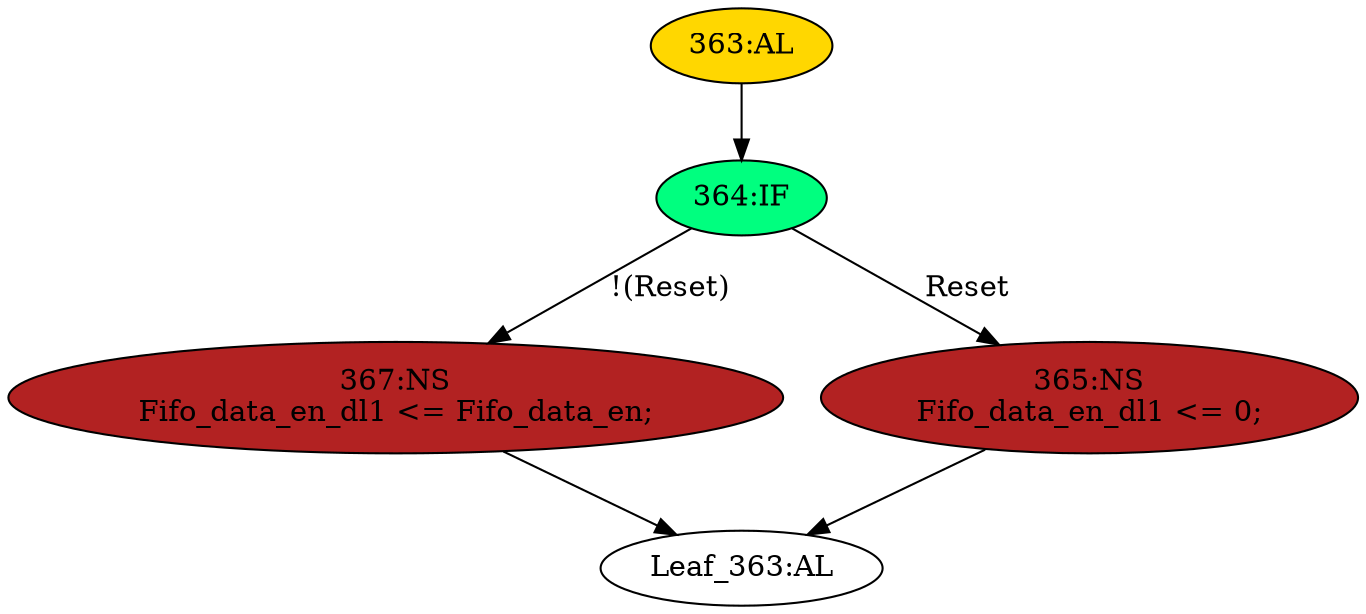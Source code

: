 strict digraph "" {
	node [label="\N"];
	"363:AL"	 [ast="<pyverilog.vparser.ast.Always object at 0x7fbd1c2d2d90>",
		clk_sens=True,
		fillcolor=gold,
		label="363:AL",
		sens="['Clk_MAC', 'Reset']",
		statements="[]",
		style=filled,
		typ=Always,
		use_var="['Reset', 'Fifo_data_en']"];
	"364:IF"	 [ast="<pyverilog.vparser.ast.IfStatement object at 0x7fbd1c2d2f10>",
		fillcolor=springgreen,
		label="364:IF",
		statements="[]",
		style=filled,
		typ=IfStatement];
	"363:AL" -> "364:IF"	 [cond="[]",
		lineno=None];
	"367:NS"	 [ast="<pyverilog.vparser.ast.NonblockingSubstitution object at 0x7fbd1c2d2f50>",
		fillcolor=firebrick,
		label="367:NS
Fifo_data_en_dl1 <= Fifo_data_en;",
		statements="[<pyverilog.vparser.ast.NonblockingSubstitution object at 0x7fbd1c2d2f50>]",
		style=filled,
		typ=NonblockingSubstitution];
	"Leaf_363:AL"	 [def_var="['Fifo_data_en_dl1']",
		label="Leaf_363:AL"];
	"367:NS" -> "Leaf_363:AL"	 [cond="[]",
		lineno=None];
	"365:NS"	 [ast="<pyverilog.vparser.ast.NonblockingSubstitution object at 0x7fbd1c2cf150>",
		fillcolor=firebrick,
		label="365:NS
Fifo_data_en_dl1 <= 0;",
		statements="[<pyverilog.vparser.ast.NonblockingSubstitution object at 0x7fbd1c2cf150>]",
		style=filled,
		typ=NonblockingSubstitution];
	"365:NS" -> "Leaf_363:AL"	 [cond="[]",
		lineno=None];
	"364:IF" -> "367:NS"	 [cond="['Reset']",
		label="!(Reset)",
		lineno=364];
	"364:IF" -> "365:NS"	 [cond="['Reset']",
		label=Reset,
		lineno=364];
}
